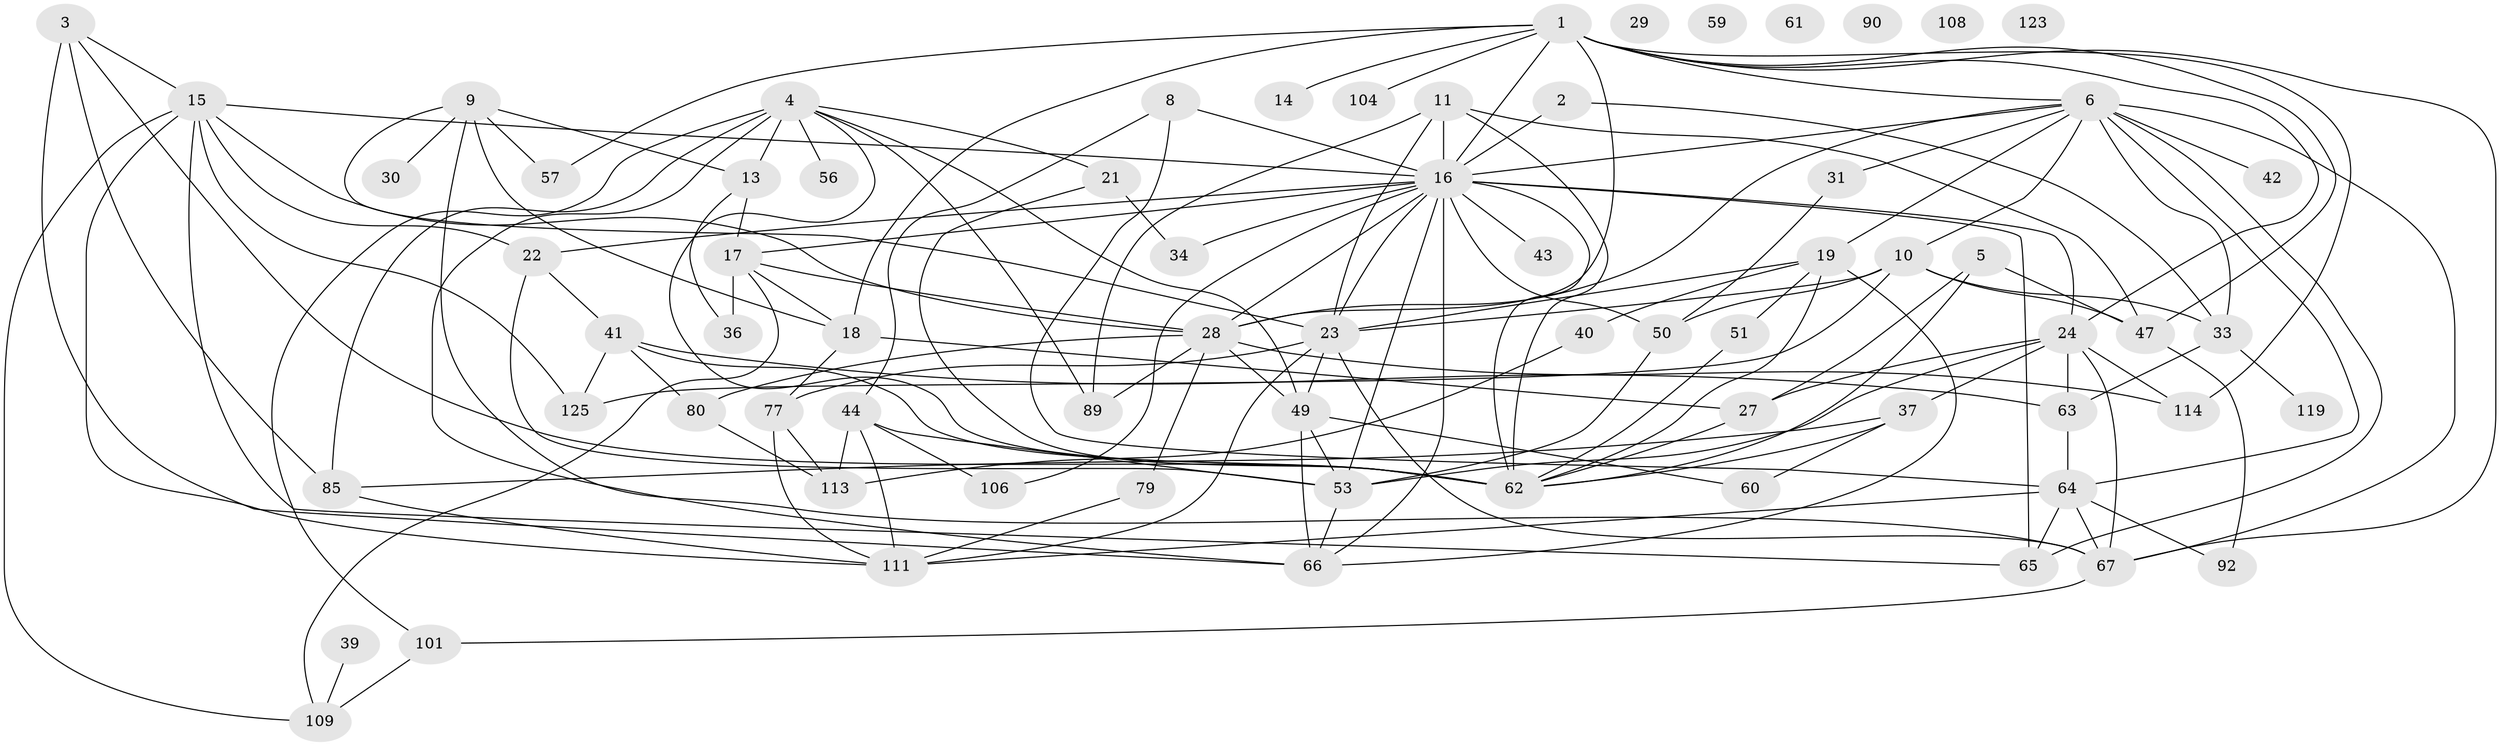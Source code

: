 // original degree distribution, {5: 0.1347517730496454, 2: 0.19148936170212766, 3: 0.22695035460992907, 4: 0.22695035460992907, 1: 0.11347517730496454, 8: 0.0070921985815602835, 6: 0.05673758865248227, 0: 0.03546099290780142, 7: 0.0070921985815602835}
// Generated by graph-tools (version 1.1) at 2025/13/03/09/25 04:13:09]
// undirected, 70 vertices, 146 edges
graph export_dot {
graph [start="1"]
  node [color=gray90,style=filled];
  1 [super="+7"];
  2;
  3 [super="+99"];
  4 [super="+72+45+25"];
  5;
  6 [super="+52+120"];
  8;
  9 [super="+115"];
  10 [super="+12"];
  11;
  13 [super="+105"];
  14;
  15 [super="+58+75"];
  16 [super="+139+136+83+91+95"];
  17 [super="+71+35"];
  18 [super="+117"];
  19 [super="+20+69"];
  21;
  22 [super="+132"];
  23 [super="+26+140"];
  24 [super="+127"];
  27 [super="+74+87+112"];
  28 [super="+81+32"];
  29;
  30;
  31;
  33 [super="+38+46"];
  34;
  36;
  37;
  39;
  40;
  41 [super="+54"];
  42;
  43;
  44 [super="+133+137"];
  47;
  49;
  50 [super="+55"];
  51 [super="+76"];
  53 [super="+96"];
  56;
  57;
  59;
  60;
  61 [super="+124"];
  62 [super="+103+73"];
  63 [super="+97"];
  64 [super="+94"];
  65 [super="+70+135"];
  66 [super="+82+126"];
  67 [super="+86+84"];
  77;
  79;
  80 [super="+102"];
  85;
  89;
  90;
  92;
  101;
  104;
  106;
  108;
  109;
  111 [super="+121"];
  113;
  114 [super="+116"];
  119;
  123;
  125;
  1 -- 16 [weight=2];
  1 -- 47;
  1 -- 104;
  1 -- 6;
  1 -- 14;
  1 -- 18;
  1 -- 114;
  1 -- 24;
  1 -- 57;
  1 -- 28;
  1 -- 67;
  2 -- 16;
  2 -- 33;
  3 -- 66;
  3 -- 62;
  3 -- 85;
  3 -- 15;
  4 -- 21;
  4 -- 89;
  4 -- 49;
  4 -- 66 [weight=2];
  4 -- 101;
  4 -- 13;
  4 -- 56;
  4 -- 85;
  4 -- 62;
  5 -- 47;
  5 -- 27;
  5 -- 62;
  6 -- 64;
  6 -- 65;
  6 -- 67;
  6 -- 42;
  6 -- 10;
  6 -- 16;
  6 -- 28;
  6 -- 31;
  6 -- 33;
  6 -- 19;
  8 -- 64;
  8 -- 16;
  8 -- 44;
  9 -- 13;
  9 -- 30;
  9 -- 57;
  9 -- 18;
  9 -- 23;
  9 -- 67;
  10 -- 50;
  10 -- 33;
  10 -- 23;
  10 -- 125;
  10 -- 47;
  11 -- 47;
  11 -- 89;
  11 -- 62;
  11 -- 23;
  11 -- 16;
  13 -- 36;
  13 -- 17;
  15 -- 109;
  15 -- 22;
  15 -- 125;
  15 -- 16;
  15 -- 65;
  15 -- 28;
  15 -- 111;
  16 -- 34;
  16 -- 62 [weight=2];
  16 -- 66 [weight=2];
  16 -- 53;
  16 -- 43;
  16 -- 23;
  16 -- 65;
  16 -- 50;
  16 -- 22 [weight=2];
  16 -- 106;
  16 -- 28;
  16 -- 17;
  16 -- 24;
  17 -- 18;
  17 -- 36;
  17 -- 109;
  17 -- 28;
  18 -- 77;
  18 -- 27;
  19 -- 62;
  19 -- 66;
  19 -- 51;
  19 -- 23;
  19 -- 40;
  21 -- 34;
  21 -- 62;
  22 -- 41;
  22 -- 53;
  23 -- 77;
  23 -- 49;
  23 -- 67;
  23 -- 111;
  24 -- 37;
  24 -- 114;
  24 -- 53 [weight=2];
  24 -- 63;
  24 -- 67;
  24 -- 27;
  27 -- 62;
  28 -- 79;
  28 -- 114;
  28 -- 49;
  28 -- 89;
  28 -- 80;
  31 -- 50;
  33 -- 119;
  33 -- 63 [weight=2];
  37 -- 60;
  37 -- 85;
  37 -- 62;
  39 -- 109;
  40 -- 113;
  41 -- 62;
  41 -- 80;
  41 -- 125;
  41 -- 63;
  44 -- 113;
  44 -- 111;
  44 -- 106;
  44 -- 53;
  47 -- 92;
  49 -- 53;
  49 -- 60;
  49 -- 66;
  50 -- 53;
  51 -- 62;
  53 -- 66;
  63 -- 64;
  64 -- 92;
  64 -- 67;
  64 -- 65 [weight=2];
  64 -- 111;
  67 -- 101;
  77 -- 113;
  77 -- 111;
  79 -- 111;
  80 -- 113;
  85 -- 111;
  101 -- 109;
}
